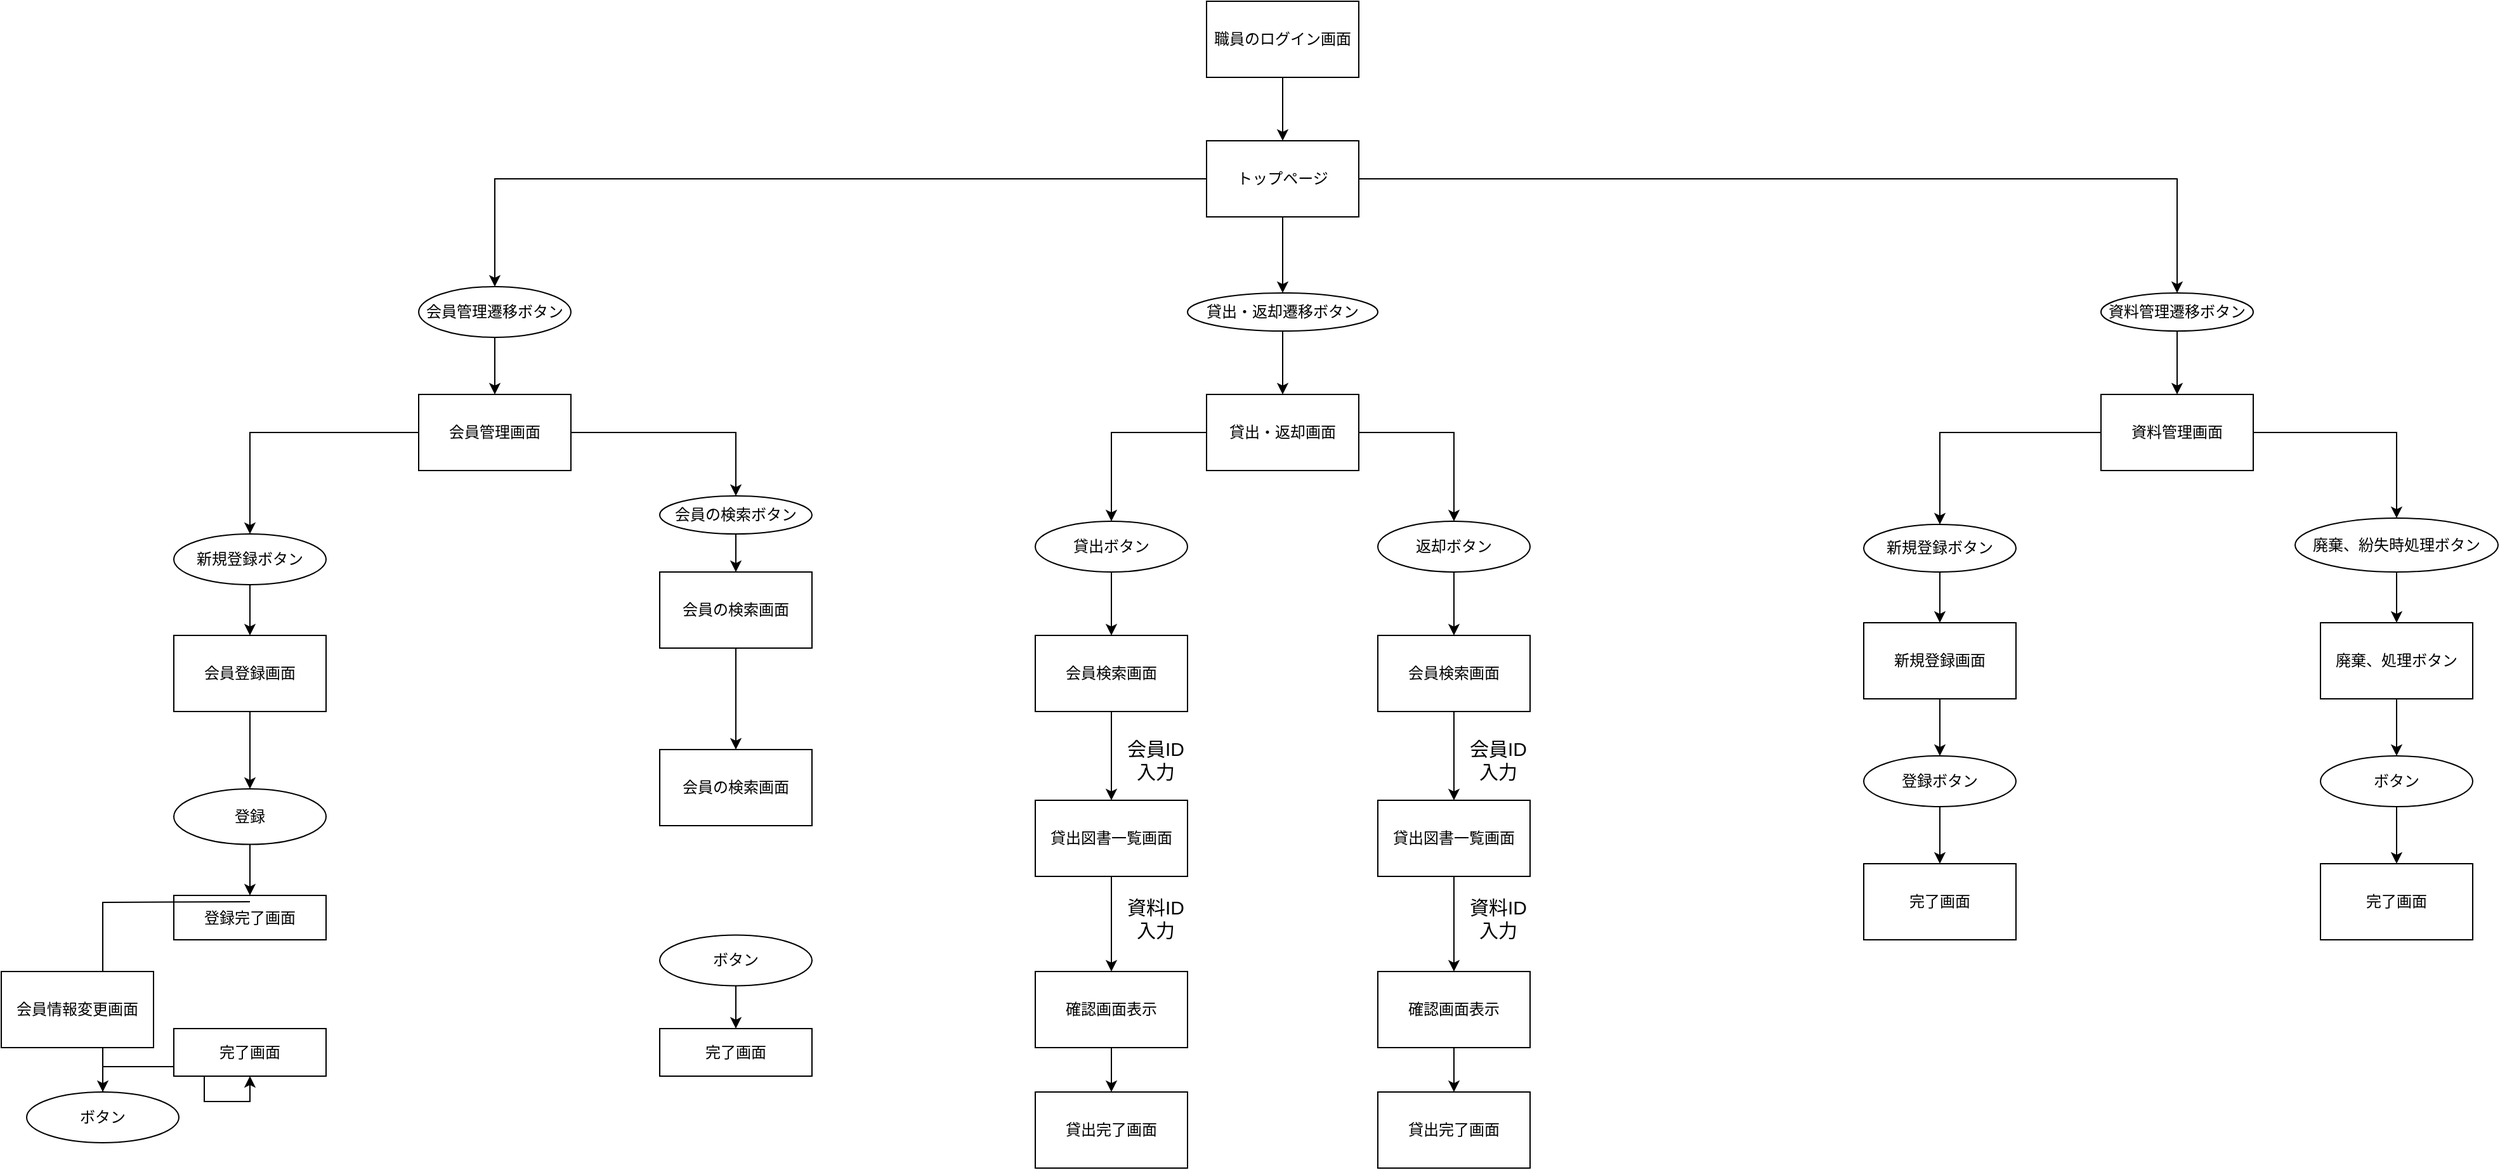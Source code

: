 <mxfile version="14.7.7" type="device"><diagram id="lcPozxJby6BZ4IN4RgK6" name="画面遷移図"><mxGraphModel dx="1956" dy="1833" grid="1" gridSize="10" guides="1" tooltips="1" connect="1" arrows="1" fold="1" page="1" pageScale="1" pageWidth="827" pageHeight="1169" math="0" shadow="0"><root><mxCell id="0"/><mxCell id="1" parent="0"/><mxCell id="T4sEnHHJidk6FRcf2HLR-3" style="edgeStyle=orthogonalEdgeStyle;rounded=0;orthogonalLoop=1;jettySize=auto;html=1;entryX=0.5;entryY=0;entryDx=0;entryDy=0;" parent="1" source="T4sEnHHJidk6FRcf2HLR-1" target="T4sEnHHJidk6FRcf2HLR-16" edge="1"><mxGeometry relative="1" as="geometry"><mxPoint x="-230" y="140" as="targetPoint"/><Array as="points"><mxPoint x="-361" y="60"/></Array></mxGeometry></mxCell><mxCell id="T4sEnHHJidk6FRcf2HLR-7" value="" style="edgeStyle=orthogonalEdgeStyle;rounded=0;orthogonalLoop=1;jettySize=auto;html=1;" parent="1" source="T4sEnHHJidk6FRcf2HLR-1" target="T4sEnHHJidk6FRcf2HLR-6" edge="1"><mxGeometry relative="1" as="geometry"/></mxCell><mxCell id="T4sEnHHJidk6FRcf2HLR-18" value="" style="edgeStyle=orthogonalEdgeStyle;rounded=0;orthogonalLoop=1;jettySize=auto;html=1;entryX=0.5;entryY=0;entryDx=0;entryDy=0;" parent="1" source="T4sEnHHJidk6FRcf2HLR-1" target="T4sEnHHJidk6FRcf2HLR-17" edge="1"><mxGeometry relative="1" as="geometry"><Array as="points"><mxPoint x="965" y="60"/></Array></mxGeometry></mxCell><mxCell id="T4sEnHHJidk6FRcf2HLR-1" value="トップページ" style="rounded=0;whiteSpace=wrap;html=1;" parent="1" vertex="1"><mxGeometry x="200" y="30" width="120" height="60" as="geometry"/></mxCell><mxCell id="T4sEnHHJidk6FRcf2HLR-11" value="" style="edgeStyle=orthogonalEdgeStyle;rounded=0;orthogonalLoop=1;jettySize=auto;html=1;" parent="1" source="T4sEnHHJidk6FRcf2HLR-2" target="T4sEnHHJidk6FRcf2HLR-10" edge="1"><mxGeometry relative="1" as="geometry"/></mxCell><mxCell id="T4sEnHHJidk6FRcf2HLR-2" value="会員登録画面" style="rounded=0;whiteSpace=wrap;html=1;" parent="1" vertex="1"><mxGeometry x="-614" y="420" width="120" height="60" as="geometry"/></mxCell><mxCell id="T4sEnHHJidk6FRcf2HLR-5" value="" style="edgeStyle=orthogonalEdgeStyle;rounded=0;orthogonalLoop=1;jettySize=auto;html=1;" parent="1" source="T4sEnHHJidk6FRcf2HLR-4" target="T4sEnHHJidk6FRcf2HLR-2" edge="1"><mxGeometry relative="1" as="geometry"/></mxCell><mxCell id="T4sEnHHJidk6FRcf2HLR-4" value="新規登録ボタン" style="ellipse;whiteSpace=wrap;html=1;" parent="1" vertex="1"><mxGeometry x="-614" y="340" width="120" height="40" as="geometry"/></mxCell><mxCell id="T4sEnHHJidk6FRcf2HLR-9" value="" style="edgeStyle=orthogonalEdgeStyle;rounded=0;orthogonalLoop=1;jettySize=auto;html=1;" parent="1" source="T4sEnHHJidk6FRcf2HLR-6" target="T4sEnHHJidk6FRcf2HLR-8" edge="1"><mxGeometry relative="1" as="geometry"/></mxCell><mxCell id="T4sEnHHJidk6FRcf2HLR-6" value="貸出・返却遷移ボタン" style="ellipse;whiteSpace=wrap;html=1;rounded=0;" parent="1" vertex="1"><mxGeometry x="185" y="150" width="150" height="30" as="geometry"/></mxCell><mxCell id="T4sEnHHJidk6FRcf2HLR-28" value="" style="edgeStyle=orthogonalEdgeStyle;rounded=0;orthogonalLoop=1;jettySize=auto;html=1;" parent="1" source="T4sEnHHJidk6FRcf2HLR-8" target="T4sEnHHJidk6FRcf2HLR-27" edge="1"><mxGeometry relative="1" as="geometry"/></mxCell><mxCell id="T4sEnHHJidk6FRcf2HLR-30" value="" style="edgeStyle=orthogonalEdgeStyle;rounded=0;orthogonalLoop=1;jettySize=auto;html=1;" parent="1" source="T4sEnHHJidk6FRcf2HLR-8" target="T4sEnHHJidk6FRcf2HLR-29" edge="1"><mxGeometry relative="1" as="geometry"/></mxCell><mxCell id="T4sEnHHJidk6FRcf2HLR-8" value="貸出・返却画面" style="whiteSpace=wrap;html=1;rounded=0;" parent="1" vertex="1"><mxGeometry x="200" y="230" width="120" height="60" as="geometry"/></mxCell><mxCell id="T4sEnHHJidk6FRcf2HLR-13" value="" style="edgeStyle=orthogonalEdgeStyle;rounded=0;orthogonalLoop=1;jettySize=auto;html=1;" parent="1" source="T4sEnHHJidk6FRcf2HLR-10" target="T4sEnHHJidk6FRcf2HLR-12" edge="1"><mxGeometry relative="1" as="geometry"/></mxCell><mxCell id="T4sEnHHJidk6FRcf2HLR-10" value="登録" style="ellipse;whiteSpace=wrap;html=1;rounded=0;" parent="1" vertex="1"><mxGeometry x="-614" y="541" width="120" height="43.75" as="geometry"/></mxCell><mxCell id="T4sEnHHJidk6FRcf2HLR-12" value="登録完了画面" style="whiteSpace=wrap;html=1;rounded=0;" parent="1" vertex="1"><mxGeometry x="-614" y="625" width="120" height="35" as="geometry"/></mxCell><mxCell id="T4sEnHHJidk6FRcf2HLR-21" value="" style="edgeStyle=orthogonalEdgeStyle;rounded=0;orthogonalLoop=1;jettySize=auto;html=1;" parent="1" source="T4sEnHHJidk6FRcf2HLR-15" target="T4sEnHHJidk6FRcf2HLR-4" edge="1"><mxGeometry relative="1" as="geometry"/></mxCell><mxCell id="T4sEnHHJidk6FRcf2HLR-26" value="" style="edgeStyle=orthogonalEdgeStyle;rounded=0;orthogonalLoop=1;jettySize=auto;html=1;" parent="1" source="T4sEnHHJidk6FRcf2HLR-15" target="T4sEnHHJidk6FRcf2HLR-25" edge="1"><mxGeometry relative="1" as="geometry"/></mxCell><mxCell id="T4sEnHHJidk6FRcf2HLR-15" value="会員管理画面" style="rounded=0;whiteSpace=wrap;html=1;" parent="1" vertex="1"><mxGeometry x="-421" y="230" width="120" height="60" as="geometry"/></mxCell><mxCell id="T4sEnHHJidk6FRcf2HLR-22" value="" style="edgeStyle=orthogonalEdgeStyle;rounded=0;orthogonalLoop=1;jettySize=auto;html=1;" parent="1" source="T4sEnHHJidk6FRcf2HLR-16" target="T4sEnHHJidk6FRcf2HLR-15" edge="1"><mxGeometry relative="1" as="geometry"/></mxCell><mxCell id="T4sEnHHJidk6FRcf2HLR-16" value="会員管理遷移ボタン" style="ellipse;whiteSpace=wrap;html=1;" parent="1" vertex="1"><mxGeometry x="-421" y="145" width="120" height="40" as="geometry"/></mxCell><mxCell id="T4sEnHHJidk6FRcf2HLR-20" value="" style="edgeStyle=orthogonalEdgeStyle;rounded=0;orthogonalLoop=1;jettySize=auto;html=1;" parent="1" source="T4sEnHHJidk6FRcf2HLR-17" target="T4sEnHHJidk6FRcf2HLR-19" edge="1"><mxGeometry relative="1" as="geometry"/></mxCell><mxCell id="T4sEnHHJidk6FRcf2HLR-17" value="資料管理遷移ボタン" style="ellipse;whiteSpace=wrap;html=1;rounded=0;" parent="1" vertex="1"><mxGeometry x="905" y="150" width="120" height="30" as="geometry"/></mxCell><mxCell id="T4sEnHHJidk6FRcf2HLR-38" value="" style="edgeStyle=orthogonalEdgeStyle;rounded=0;orthogonalLoop=1;jettySize=auto;html=1;" parent="1" source="T4sEnHHJidk6FRcf2HLR-19" target="T4sEnHHJidk6FRcf2HLR-37" edge="1"><mxGeometry relative="1" as="geometry"/></mxCell><mxCell id="T4sEnHHJidk6FRcf2HLR-40" value="" style="edgeStyle=orthogonalEdgeStyle;rounded=0;orthogonalLoop=1;jettySize=auto;html=1;" parent="1" source="T4sEnHHJidk6FRcf2HLR-19" target="T4sEnHHJidk6FRcf2HLR-39" edge="1"><mxGeometry relative="1" as="geometry"/></mxCell><mxCell id="T4sEnHHJidk6FRcf2HLR-19" value="資料管理画面" style="whiteSpace=wrap;html=1;rounded=0;" parent="1" vertex="1"><mxGeometry x="905" y="230" width="120" height="60" as="geometry"/></mxCell><mxCell id="T4sEnHHJidk6FRcf2HLR-32" value="" style="edgeStyle=orthogonalEdgeStyle;rounded=0;orthogonalLoop=1;jettySize=auto;html=1;" parent="1" source="T4sEnHHJidk6FRcf2HLR-25" target="T4sEnHHJidk6FRcf2HLR-31" edge="1"><mxGeometry relative="1" as="geometry"/></mxCell><mxCell id="T4sEnHHJidk6FRcf2HLR-25" value="会員の検索ボタン" style="ellipse;whiteSpace=wrap;html=1;rounded=0;" parent="1" vertex="1"><mxGeometry x="-231" y="310" width="120" height="30" as="geometry"/></mxCell><mxCell id="3IxaytysKZLJEcZ0xCXL-3" value="" style="edgeStyle=orthogonalEdgeStyle;rounded=0;orthogonalLoop=1;jettySize=auto;html=1;" edge="1" parent="1" source="T4sEnHHJidk6FRcf2HLR-27" target="3IxaytysKZLJEcZ0xCXL-1"><mxGeometry relative="1" as="geometry"/></mxCell><mxCell id="T4sEnHHJidk6FRcf2HLR-27" value="貸出ボタン" style="ellipse;whiteSpace=wrap;html=1;rounded=0;" parent="1" vertex="1"><mxGeometry x="65" y="330" width="120" height="40" as="geometry"/></mxCell><mxCell id="T4sEnHHJidk6FRcf2HLR-36" value="" style="edgeStyle=orthogonalEdgeStyle;rounded=0;orthogonalLoop=1;jettySize=auto;html=1;entryX=0.5;entryY=0;entryDx=0;entryDy=0;" parent="1" source="T4sEnHHJidk6FRcf2HLR-29" target="3IxaytysKZLJEcZ0xCXL-12" edge="1"><mxGeometry relative="1" as="geometry"><mxPoint x="395" y="410" as="targetPoint"/></mxGeometry></mxCell><mxCell id="T4sEnHHJidk6FRcf2HLR-29" value="返却ボタン" style="ellipse;whiteSpace=wrap;html=1;rounded=0;" parent="1" vertex="1"><mxGeometry x="335" y="330" width="120" height="40" as="geometry"/></mxCell><mxCell id="3IxaytysKZLJEcZ0xCXL-21" value="" style="edgeStyle=orthogonalEdgeStyle;rounded=0;orthogonalLoop=1;jettySize=auto;html=1;" edge="1" parent="1" source="T4sEnHHJidk6FRcf2HLR-31" target="3IxaytysKZLJEcZ0xCXL-20"><mxGeometry relative="1" as="geometry"/></mxCell><mxCell id="T4sEnHHJidk6FRcf2HLR-31" value="会員の検索画面" style="whiteSpace=wrap;html=1;rounded=0;" parent="1" vertex="1"><mxGeometry x="-231" y="370" width="120" height="60" as="geometry"/></mxCell><mxCell id="3IxaytysKZLJEcZ0xCXL-7" value="" style="edgeStyle=orthogonalEdgeStyle;rounded=0;orthogonalLoop=1;jettySize=auto;html=1;" edge="1" parent="1" source="T4sEnHHJidk6FRcf2HLR-33" target="3IxaytysKZLJEcZ0xCXL-6"><mxGeometry relative="1" as="geometry"/></mxCell><mxCell id="T4sEnHHJidk6FRcf2HLR-33" value="貸出図書一覧画面" style="whiteSpace=wrap;html=1;rounded=0;" parent="1" vertex="1"><mxGeometry x="65" y="550" width="120" height="60" as="geometry"/></mxCell><mxCell id="T4sEnHHJidk6FRcf2HLR-43" value="" style="edgeStyle=orthogonalEdgeStyle;rounded=0;orthogonalLoop=1;jettySize=auto;html=1;" parent="1" source="T4sEnHHJidk6FRcf2HLR-37" target="T4sEnHHJidk6FRcf2HLR-42" edge="1"><mxGeometry relative="1" as="geometry"/></mxCell><mxCell id="T4sEnHHJidk6FRcf2HLR-37" value="新規登録ボタン" style="ellipse;whiteSpace=wrap;html=1;rounded=0;" parent="1" vertex="1"><mxGeometry x="718" y="332.5" width="120" height="37.5" as="geometry"/></mxCell><mxCell id="T4sEnHHJidk6FRcf2HLR-45" value="" style="edgeStyle=orthogonalEdgeStyle;rounded=0;orthogonalLoop=1;jettySize=auto;html=1;" parent="1" source="T4sEnHHJidk6FRcf2HLR-39" target="T4sEnHHJidk6FRcf2HLR-44" edge="1"><mxGeometry relative="1" as="geometry"/></mxCell><mxCell id="T4sEnHHJidk6FRcf2HLR-39" value="廃棄、紛失時処理ボタン" style="ellipse;whiteSpace=wrap;html=1;rounded=0;" parent="1" vertex="1"><mxGeometry x="1058" y="327.5" width="160" height="42.5" as="geometry"/></mxCell><mxCell id="T4sEnHHJidk6FRcf2HLR-50" value="" style="edgeStyle=orthogonalEdgeStyle;rounded=0;orthogonalLoop=1;jettySize=auto;html=1;" parent="1" source="T4sEnHHJidk6FRcf2HLR-42" target="T4sEnHHJidk6FRcf2HLR-49" edge="1"><mxGeometry relative="1" as="geometry"/></mxCell><mxCell id="T4sEnHHJidk6FRcf2HLR-42" value="新規登録画面" style="whiteSpace=wrap;html=1;rounded=0;" parent="1" vertex="1"><mxGeometry x="718" y="410" width="120" height="60" as="geometry"/></mxCell><mxCell id="T4sEnHHJidk6FRcf2HLR-54" value="" style="edgeStyle=orthogonalEdgeStyle;rounded=0;orthogonalLoop=1;jettySize=auto;html=1;" parent="1" source="T4sEnHHJidk6FRcf2HLR-44" target="T4sEnHHJidk6FRcf2HLR-53" edge="1"><mxGeometry relative="1" as="geometry"/></mxCell><mxCell id="T4sEnHHJidk6FRcf2HLR-44" value="廃棄、処理ボタン" style="whiteSpace=wrap;html=1;rounded=0;" parent="1" vertex="1"><mxGeometry x="1078" y="410" width="120" height="60" as="geometry"/></mxCell><mxCell id="T4sEnHHJidk6FRcf2HLR-58" value="" style="edgeStyle=orthogonalEdgeStyle;rounded=0;orthogonalLoop=1;jettySize=auto;html=1;" parent="1" target="T4sEnHHJidk6FRcf2HLR-57" edge="1"><mxGeometry relative="1" as="geometry"><mxPoint x="-554" y="630" as="sourcePoint"/></mxGeometry></mxCell><mxCell id="T4sEnHHJidk6FRcf2HLR-47" value="会員情報変更画面&lt;br&gt;" style="whiteSpace=wrap;html=1;rounded=0;" parent="1" vertex="1"><mxGeometry x="-750" y="685" width="120" height="60" as="geometry"/></mxCell><mxCell id="T4sEnHHJidk6FRcf2HLR-52" value="" style="edgeStyle=orthogonalEdgeStyle;rounded=0;orthogonalLoop=1;jettySize=auto;html=1;" parent="1" source="T4sEnHHJidk6FRcf2HLR-49" target="T4sEnHHJidk6FRcf2HLR-51" edge="1"><mxGeometry relative="1" as="geometry"/></mxCell><mxCell id="T4sEnHHJidk6FRcf2HLR-49" value="登録ボタン" style="ellipse;whiteSpace=wrap;html=1;rounded=0;" parent="1" vertex="1"><mxGeometry x="718" y="515" width="120" height="40" as="geometry"/></mxCell><mxCell id="T4sEnHHJidk6FRcf2HLR-51" value="完了画面" style="whiteSpace=wrap;html=1;rounded=0;" parent="1" vertex="1"><mxGeometry x="718" y="600" width="120" height="60" as="geometry"/></mxCell><mxCell id="T4sEnHHJidk6FRcf2HLR-56" value="" style="edgeStyle=orthogonalEdgeStyle;rounded=0;orthogonalLoop=1;jettySize=auto;html=1;" parent="1" source="T4sEnHHJidk6FRcf2HLR-53" target="T4sEnHHJidk6FRcf2HLR-55" edge="1"><mxGeometry relative="1" as="geometry"/></mxCell><mxCell id="T4sEnHHJidk6FRcf2HLR-53" value="ボタン" style="ellipse;whiteSpace=wrap;html=1;rounded=0;" parent="1" vertex="1"><mxGeometry x="1078" y="515" width="120" height="40" as="geometry"/></mxCell><mxCell id="T4sEnHHJidk6FRcf2HLR-55" value="完了画面" style="whiteSpace=wrap;html=1;rounded=0;" parent="1" vertex="1"><mxGeometry x="1078" y="600" width="120" height="60" as="geometry"/></mxCell><mxCell id="T4sEnHHJidk6FRcf2HLR-60" value="" style="edgeStyle=orthogonalEdgeStyle;rounded=0;orthogonalLoop=1;jettySize=auto;html=1;" parent="1" source="T4sEnHHJidk6FRcf2HLR-57" target="T4sEnHHJidk6FRcf2HLR-59" edge="1"><mxGeometry relative="1" as="geometry"/></mxCell><mxCell id="T4sEnHHJidk6FRcf2HLR-57" value="ボタン" style="ellipse;whiteSpace=wrap;html=1;rounded=0;" parent="1" vertex="1"><mxGeometry x="-730" y="780" width="120" height="40" as="geometry"/></mxCell><mxCell id="T4sEnHHJidk6FRcf2HLR-59" value="完了画面" style="whiteSpace=wrap;html=1;rounded=0;" parent="1" vertex="1"><mxGeometry x="-614" y="730" width="120" height="37.5" as="geometry"/></mxCell><mxCell id="T4sEnHHJidk6FRcf2HLR-62" value="" style="edgeStyle=orthogonalEdgeStyle;rounded=0;orthogonalLoop=1;jettySize=auto;html=1;" parent="1" source="T4sEnHHJidk6FRcf2HLR-63" target="T4sEnHHJidk6FRcf2HLR-64" edge="1"><mxGeometry relative="1" as="geometry"/></mxCell><mxCell id="T4sEnHHJidk6FRcf2HLR-63" value="ボタン" style="ellipse;whiteSpace=wrap;html=1;rounded=0;" parent="1" vertex="1"><mxGeometry x="-231" y="656.25" width="120" height="40" as="geometry"/></mxCell><mxCell id="T4sEnHHJidk6FRcf2HLR-64" value="完了画面" style="whiteSpace=wrap;html=1;rounded=0;" parent="1" vertex="1"><mxGeometry x="-231" y="730" width="120" height="37.5" as="geometry"/></mxCell><mxCell id="3aYPIvcoTh4AfRQMdpO0-2" value="" style="edgeStyle=orthogonalEdgeStyle;rounded=0;orthogonalLoop=1;jettySize=auto;html=1;" edge="1" parent="1" source="3aYPIvcoTh4AfRQMdpO0-1" target="T4sEnHHJidk6FRcf2HLR-1"><mxGeometry relative="1" as="geometry"/></mxCell><mxCell id="3aYPIvcoTh4AfRQMdpO0-1" value="職員のログイン画面" style="rounded=0;whiteSpace=wrap;html=1;" vertex="1" parent="1"><mxGeometry x="200" y="-80" width="120" height="60" as="geometry"/></mxCell><mxCell id="3IxaytysKZLJEcZ0xCXL-4" value="" style="edgeStyle=orthogonalEdgeStyle;rounded=0;orthogonalLoop=1;jettySize=auto;html=1;" edge="1" parent="1" source="3IxaytysKZLJEcZ0xCXL-1" target="T4sEnHHJidk6FRcf2HLR-33"><mxGeometry relative="1" as="geometry"/></mxCell><mxCell id="3IxaytysKZLJEcZ0xCXL-1" value="会員検索画面" style="whiteSpace=wrap;html=1;rounded=0;" vertex="1" parent="1"><mxGeometry x="65" y="420" width="120" height="60" as="geometry"/></mxCell><mxCell id="3IxaytysKZLJEcZ0xCXL-5" value="&lt;font style=&quot;font-size: 15px&quot;&gt;会員ID入力&lt;/font&gt;" style="text;html=1;strokeColor=none;fillColor=none;align=center;verticalAlign=middle;whiteSpace=wrap;rounded=0;" vertex="1" parent="1"><mxGeometry x="130" y="485" width="60" height="65" as="geometry"/></mxCell><mxCell id="3IxaytysKZLJEcZ0xCXL-10" value="" style="edgeStyle=orthogonalEdgeStyle;rounded=0;orthogonalLoop=1;jettySize=auto;html=1;" edge="1" parent="1" source="3IxaytysKZLJEcZ0xCXL-6" target="3IxaytysKZLJEcZ0xCXL-9"><mxGeometry relative="1" as="geometry"/></mxCell><mxCell id="3IxaytysKZLJEcZ0xCXL-6" value="確認画面表示" style="whiteSpace=wrap;html=1;rounded=0;" vertex="1" parent="1"><mxGeometry x="65" y="685" width="120" height="60" as="geometry"/></mxCell><mxCell id="3IxaytysKZLJEcZ0xCXL-8" value="&lt;font style=&quot;font-size: 15px&quot;&gt;資料ID入力&lt;/font&gt;" style="text;html=1;strokeColor=none;fillColor=none;align=center;verticalAlign=middle;whiteSpace=wrap;rounded=0;" vertex="1" parent="1"><mxGeometry x="130" y="610" width="60" height="65" as="geometry"/></mxCell><mxCell id="3IxaytysKZLJEcZ0xCXL-9" value="貸出完了画面" style="whiteSpace=wrap;html=1;rounded=0;" vertex="1" parent="1"><mxGeometry x="65" y="780" width="120" height="60" as="geometry"/></mxCell><mxCell id="3IxaytysKZLJEcZ0xCXL-19" value="" style="edgeStyle=orthogonalEdgeStyle;rounded=0;orthogonalLoop=1;jettySize=auto;html=1;entryX=0.5;entryY=0;entryDx=0;entryDy=0;" edge="1" parent="1" source="3IxaytysKZLJEcZ0xCXL-11" target="3IxaytysKZLJEcZ0xCXL-15"><mxGeometry relative="1" as="geometry"/></mxCell><mxCell id="3IxaytysKZLJEcZ0xCXL-11" value="貸出図書一覧画面" style="whiteSpace=wrap;html=1;rounded=0;" vertex="1" parent="1"><mxGeometry x="335" y="550" width="120" height="60" as="geometry"/></mxCell><mxCell id="3IxaytysKZLJEcZ0xCXL-18" value="" style="edgeStyle=orthogonalEdgeStyle;rounded=0;orthogonalLoop=1;jettySize=auto;html=1;" edge="1" parent="1" source="3IxaytysKZLJEcZ0xCXL-12"><mxGeometry relative="1" as="geometry"><mxPoint x="395" y="550" as="targetPoint"/></mxGeometry></mxCell><mxCell id="3IxaytysKZLJEcZ0xCXL-12" value="会員検索画面" style="whiteSpace=wrap;html=1;rounded=0;" vertex="1" parent="1"><mxGeometry x="335" y="420" width="120" height="60" as="geometry"/></mxCell><mxCell id="3IxaytysKZLJEcZ0xCXL-13" value="&lt;font style=&quot;font-size: 15px&quot;&gt;会員ID入力&lt;/font&gt;" style="text;html=1;strokeColor=none;fillColor=none;align=center;verticalAlign=middle;whiteSpace=wrap;rounded=0;" vertex="1" parent="1"><mxGeometry x="400" y="485" width="60" height="65" as="geometry"/></mxCell><mxCell id="3IxaytysKZLJEcZ0xCXL-14" value="" style="edgeStyle=orthogonalEdgeStyle;rounded=0;orthogonalLoop=1;jettySize=auto;html=1;" edge="1" parent="1" source="3IxaytysKZLJEcZ0xCXL-15" target="3IxaytysKZLJEcZ0xCXL-17"><mxGeometry relative="1" as="geometry"/></mxCell><mxCell id="3IxaytysKZLJEcZ0xCXL-15" value="確認画面表示" style="whiteSpace=wrap;html=1;rounded=0;" vertex="1" parent="1"><mxGeometry x="335" y="685" width="120" height="60" as="geometry"/></mxCell><mxCell id="3IxaytysKZLJEcZ0xCXL-16" value="&lt;font style=&quot;font-size: 15px&quot;&gt;資料ID入力&lt;/font&gt;" style="text;html=1;strokeColor=none;fillColor=none;align=center;verticalAlign=middle;whiteSpace=wrap;rounded=0;" vertex="1" parent="1"><mxGeometry x="400" y="610" width="60" height="65" as="geometry"/></mxCell><mxCell id="3IxaytysKZLJEcZ0xCXL-17" value="貸出完了画面" style="whiteSpace=wrap;html=1;rounded=0;" vertex="1" parent="1"><mxGeometry x="335" y="780" width="120" height="60" as="geometry"/></mxCell><mxCell id="3IxaytysKZLJEcZ0xCXL-20" value="会員の検索画面" style="whiteSpace=wrap;html=1;rounded=0;" vertex="1" parent="1"><mxGeometry x="-231" y="510" width="120" height="60" as="geometry"/></mxCell></root></mxGraphModel></diagram></mxfile>